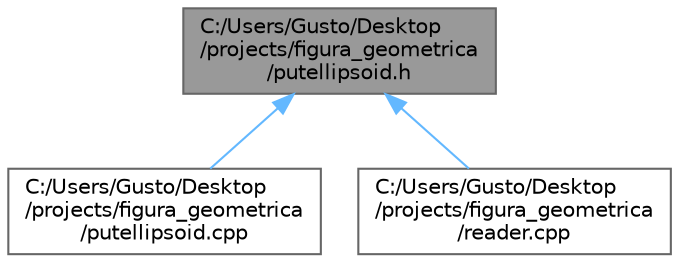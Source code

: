 digraph "C:/Users/Gusto/Desktop/projects/figura_geometrica/putellipsoid.h"
{
 // LATEX_PDF_SIZE
  bgcolor="transparent";
  edge [fontname=Helvetica,fontsize=10,labelfontname=Helvetica,labelfontsize=10];
  node [fontname=Helvetica,fontsize=10,shape=box,height=0.2,width=0.4];
  Node1 [id="Node000001",label="C:/Users/Gusto/Desktop\l/projects/figura_geometrica\l/putellipsoid.h",height=0.2,width=0.4,color="gray40", fillcolor="grey60", style="filled", fontcolor="black",tooltip=" "];
  Node1 -> Node2 [id="edge1_Node000001_Node000002",dir="back",color="steelblue1",style="solid",tooltip=" "];
  Node2 [id="Node000002",label="C:/Users/Gusto/Desktop\l/projects/figura_geometrica\l/putellipsoid.cpp",height=0.2,width=0.4,color="grey40", fillcolor="white", style="filled",URL="$putellipsoid_8cpp.html",tooltip=" "];
  Node1 -> Node3 [id="edge2_Node000001_Node000003",dir="back",color="steelblue1",style="solid",tooltip=" "];
  Node3 [id="Node000003",label="C:/Users/Gusto/Desktop\l/projects/figura_geometrica\l/reader.cpp",height=0.2,width=0.4,color="grey40", fillcolor="white", style="filled",URL="$reader_8cpp.html",tooltip=" "];
}

